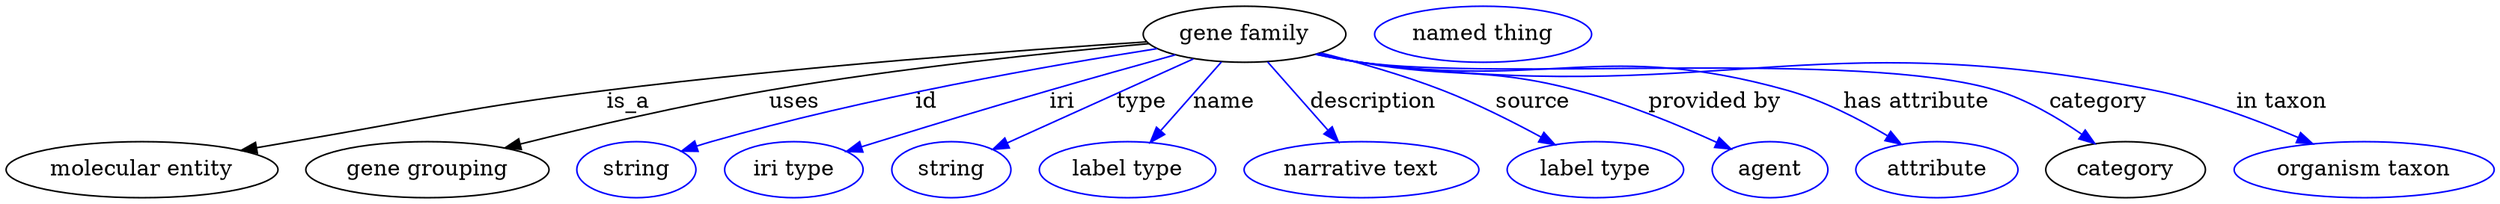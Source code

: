 digraph {
	graph [bb="0,0,1304.5,123"];
	node [label="\N"];
	"gene family"	 [height=0.5,
		label="gene family",
		pos="651.89,105",
		width=1.4804];
	"molecular entity"	 [height=0.5,
		pos="68.894,18",
		width=1.9137];
	"gene family" -> "molecular entity"	 [label=is_a,
		lp="325.89,61.5",
		pos="e,120.45,30.149 599.75,100.86 533.37,95.253 415.25,84.187 314.89,69 239.66,57.614 221.31,51.891 146.89,36 141.54,34.857 135.99,33.64 \
130.43,32.399"];
	"gene grouping"	 [height=0.5,
		pos="217.89,18",
		width=1.7151];
	"gene family" -> "gene grouping"	 [label=uses,
		lp="413.89,61.5",
		pos="e,259.91,31.292 600.81,99.574 550.04,93.731 470.13,83.309 401.89,69 356.82,59.548 306.47,45.333 269.85,34.31"];
	id	 [color=blue,
		height=0.5,
		label=string,
		pos="327.89,18",
		width=0.84854];
	"gene family" -> id	 [color=blue,
		label=id,
		lp="481.39,61.5",
		pos="e,351.73,29.535 604.84,96.518 547.83,85.571 449.31,64.493 367.89,36 365.65,35.215 363.36,34.353 361.06,33.446",
		style=solid];
	iri	 [color=blue,
		height=0.5,
		label="iri type",
		pos="412.89,18",
		width=1.011];
	"gene family" -> iri	 [color=blue,
		label=iri,
		lp="555.39,61.5",
		pos="e,441.41,29.567 614.16,92.141 574.93,78.643 511.84,56.564 457.89,36 455.55,35.108 453.15,34.181 450.73,33.238",
		style=solid];
	type	 [color=blue,
		height=0.5,
		label=string,
		pos="497.89,18",
		width=0.84854];
	"gene family" -> type	 [color=blue,
		label=type,
		lp="596.89,61.5",
		pos="e,520.19,30.598 624.36,89.446 597.62,74.341 557.08,51.438 529.15,35.656",
		style=solid];
	name	 [color=blue,
		height=0.5,
		label="label type",
		pos="591.89,18",
		width=1.2638];
	"gene family" -> name	 [color=blue,
		label=name,
		lp="641.39,61.5",
		pos="e,604.02,35.58 639.75,87.394 631.13,74.894 619.42,57.91 609.74,43.872",
		style=solid];
	description	 [color=blue,
		height=0.5,
		label="narrative text",
		pos="712.89,18",
		width=1.6068];
	"gene family" -> description	 [color=blue,
		label=description,
		lp="717.39,61.5",
		pos="e,700.36,35.878 664.24,87.394 672.94,74.977 684.75,58.133 694.56,44.15",
		style=solid];
	source	 [color=blue,
		height=0.5,
		label="label type",
		pos="833.89,18",
		width=1.2638];
	"gene family" -> source	 [color=blue,
		label=source,
		lp="795.89,61.5",
		pos="e,811.31,33.856 691.62,92.846 710.29,86.595 732.63,78.329 751.89,69 769.43,60.51 787.94,49.22 802.92,39.421",
		style=solid];
	"provided by"	 [color=blue,
		height=0.5,
		label=agent,
		pos="926.89,18",
		width=0.83048];
	"gene family" -> "provided by"	 [color=blue,
		label="provided by",
		lp="888.89,61.5",
		pos="e,905.04,30.337 691.72,92.935 699.38,90.812 707.35,88.731 714.89,87 760.19,76.602 773.57,82.969 817.89,69 845.32,60.356 874.76,46.266 \
896.12,35.083",
		style=solid];
	"has attribute"	 [color=blue,
		height=0.5,
		label=attribute,
		pos="1014.9,18",
		width=1.1193];
	"gene family" -> "has attribute"	 [color=blue,
		label="has attribute",
		lp="993.39,61.5",
		pos="e,993.82,33.619 690.94,92.58 698.8,90.437 707.06,88.439 714.89,87 807.46,69.993 836.06,97.059 925.89,69 946.98,62.415 968.52,50.239 \
985.13,39.436",
		style=solid];
	category	 [height=0.5,
		pos="1113.9,18",
		width=1.1374];
	"gene family" -> category	 [color=blue,
		label=category,
		lp="1086.4,61.5",
		pos="e,1094.1,34.063 690.57,92.496 698.54,90.332 706.93,88.347 714.89,87 784.24,75.267 963.78,90.05 1030.9,69 1050.6,62.822 1070.4,50.943 \
1085.7,40.203",
		style=solid];
	"in taxon"	 [color=blue,
		height=0.5,
		label="organism taxon",
		pos="1238.9,18",
		width=1.8234];
	"gene family" -> "in taxon"	 [color=blue,
		label="in taxon",
		lp="1182.4,61.5",
		pos="e,1208.3,33.967 690.56,92.423 698.53,90.264 706.92,88.3 714.89,87 890.09,58.423 940.51,107.09 1113.9,69 1143.5,62.496 1175.1,49.547 \
1199.1,38.325",
		style=solid];
	"named thing_category"	 [color=blue,
		height=0.5,
		label="named thing",
		pos="778.89,105",
		width=1.5346];
}

